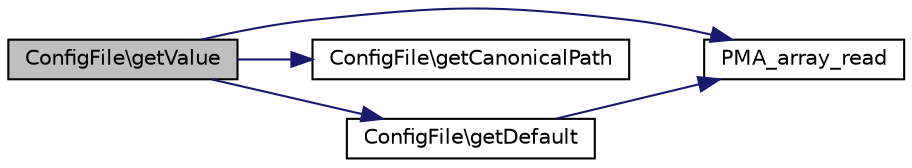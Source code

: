 digraph G
{
  edge [fontname="Helvetica",fontsize="10",labelfontname="Helvetica",labelfontsize="10"];
  node [fontname="Helvetica",fontsize="10",shape=record];
  rankdir="LR";
  Node1 [label="ConfigFile\\getValue",height=0.2,width=0.4,color="black", fillcolor="grey75", style="filled" fontcolor="black"];
  Node1 -> Node2 [color="midnightblue",fontsize="10",style="solid",fontname="Helvetica"];
  Node2 [label="PMA_array_read",height=0.2,width=0.4,color="black", fillcolor="white", style="filled",URL="$core_8lib_8php.html#ad849f510cb114dbba55cdf1da07f04a2",tooltip="Returns value of an element in $array given by $path."];
  Node1 -> Node3 [color="midnightblue",fontsize="10",style="solid",fontname="Helvetica"];
  Node3 [label="ConfigFile\\getCanonicalPath",height=0.2,width=0.4,color="black", fillcolor="white", style="filled",URL="$classConfigFile.html#aaee6644e9dee37dda5d4181c08d59057",tooltip="Returns canonical path."];
  Node1 -> Node4 [color="midnightblue",fontsize="10",style="solid",fontname="Helvetica"];
  Node4 [label="ConfigFile\\getDefault",height=0.2,width=0.4,color="black", fillcolor="white", style="filled",URL="$classConfigFile.html#a8d8afd21dd68eba0c7c814d94cf869e5",tooltip="Returns default config value or $default it it&#39;s not set ie."];
  Node4 -> Node2 [color="midnightblue",fontsize="10",style="solid",fontname="Helvetica"];
}
